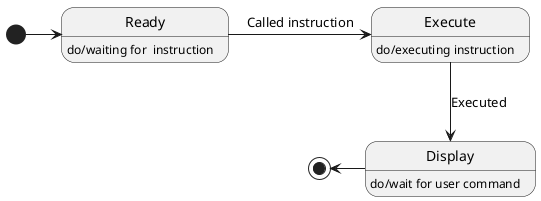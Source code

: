@startuml 

[*] -> Ready
Ready : do/waiting for  instruction
Ready -> Execute : Called instruction
Execute : do/executing instruction
Execute --> Display : Executed
Display : do/wait for user command
Display -left-> [*]

@enduml